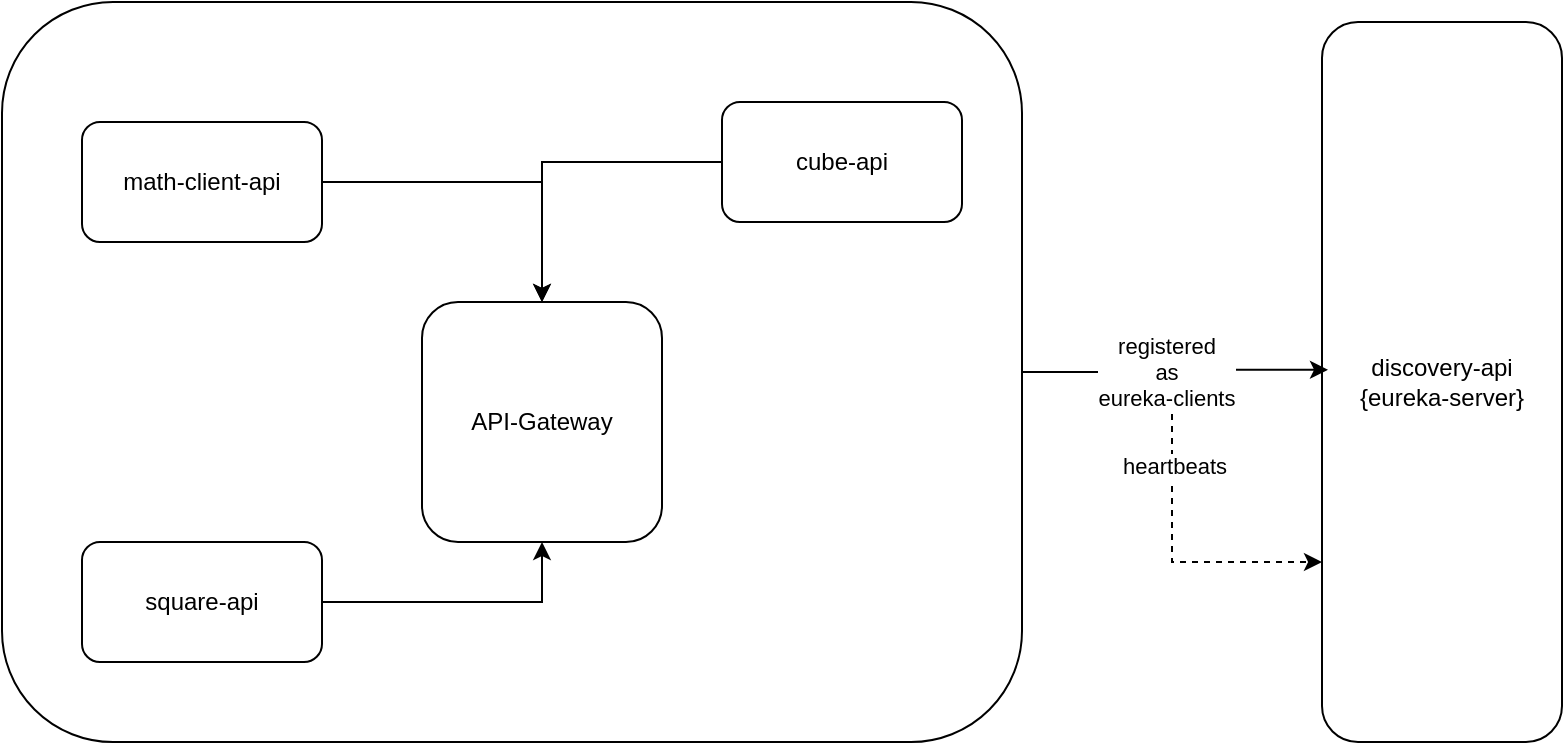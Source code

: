 <mxfile version="24.7.10">
  <diagram name="Page-1" id="o5iMrtQIrVMyh-lJL-Je">
    <mxGraphModel dx="1194" dy="615" grid="1" gridSize="10" guides="1" tooltips="1" connect="1" arrows="1" fold="1" page="1" pageScale="1" pageWidth="850" pageHeight="1100" math="0" shadow="0">
      <root>
        <mxCell id="0" />
        <mxCell id="1" parent="0" />
        <mxCell id="mV07yj352aOMOmAoFhjY-9" style="edgeStyle=orthogonalEdgeStyle;rounded=0;orthogonalLoop=1;jettySize=auto;html=1;" edge="1" parent="1" source="mV07yj352aOMOmAoFhjY-1" target="mV07yj352aOMOmAoFhjY-5">
          <mxGeometry relative="1" as="geometry" />
        </mxCell>
        <mxCell id="mV07yj352aOMOmAoFhjY-1" value="math-client-api" style="rounded=1;whiteSpace=wrap;html=1;" vertex="1" parent="1">
          <mxGeometry x="90" y="90" width="120" height="60" as="geometry" />
        </mxCell>
        <mxCell id="mV07yj352aOMOmAoFhjY-10" style="edgeStyle=orthogonalEdgeStyle;rounded=0;orthogonalLoop=1;jettySize=auto;html=1;entryX=0.5;entryY=1;entryDx=0;entryDy=0;" edge="1" parent="1" source="mV07yj352aOMOmAoFhjY-2" target="mV07yj352aOMOmAoFhjY-5">
          <mxGeometry relative="1" as="geometry" />
        </mxCell>
        <mxCell id="mV07yj352aOMOmAoFhjY-2" value="square-api" style="rounded=1;whiteSpace=wrap;html=1;" vertex="1" parent="1">
          <mxGeometry x="90" y="300" width="120" height="60" as="geometry" />
        </mxCell>
        <mxCell id="mV07yj352aOMOmAoFhjY-11" style="edgeStyle=orthogonalEdgeStyle;rounded=0;orthogonalLoop=1;jettySize=auto;html=1;" edge="1" parent="1" source="mV07yj352aOMOmAoFhjY-3" target="mV07yj352aOMOmAoFhjY-5">
          <mxGeometry relative="1" as="geometry" />
        </mxCell>
        <mxCell id="mV07yj352aOMOmAoFhjY-3" value="cube-api" style="rounded=1;whiteSpace=wrap;html=1;" vertex="1" parent="1">
          <mxGeometry x="410" y="80" width="120" height="60" as="geometry" />
        </mxCell>
        <mxCell id="mV07yj352aOMOmAoFhjY-4" value="discovery-api&lt;div&gt;{eureka-server}&lt;/div&gt;" style="rounded=1;whiteSpace=wrap;html=1;" vertex="1" parent="1">
          <mxGeometry x="710" y="40" width="120" height="360" as="geometry" />
        </mxCell>
        <mxCell id="mV07yj352aOMOmAoFhjY-5" value="API-Gateway" style="rounded=1;whiteSpace=wrap;html=1;" vertex="1" parent="1">
          <mxGeometry x="260" y="180" width="120" height="120" as="geometry" />
        </mxCell>
        <mxCell id="mV07yj352aOMOmAoFhjY-18" style="edgeStyle=orthogonalEdgeStyle;rounded=0;orthogonalLoop=1;jettySize=auto;html=1;entryX=0;entryY=0.75;entryDx=0;entryDy=0;dashed=1;" edge="1" parent="1" source="mV07yj352aOMOmAoFhjY-12" target="mV07yj352aOMOmAoFhjY-4">
          <mxGeometry relative="1" as="geometry" />
        </mxCell>
        <mxCell id="mV07yj352aOMOmAoFhjY-19" value="heartbeats" style="edgeLabel;html=1;align=center;verticalAlign=middle;resizable=0;points=[];" vertex="1" connectable="0" parent="mV07yj352aOMOmAoFhjY-18">
          <mxGeometry x="-0.004" y="1" relative="1" as="geometry">
            <mxPoint as="offset" />
          </mxGeometry>
        </mxCell>
        <mxCell id="mV07yj352aOMOmAoFhjY-12" value="" style="rounded=1;whiteSpace=wrap;html=1;fillColor=none;" vertex="1" parent="1">
          <mxGeometry x="50" y="30" width="510" height="370" as="geometry" />
        </mxCell>
        <mxCell id="mV07yj352aOMOmAoFhjY-16" style="edgeStyle=orthogonalEdgeStyle;rounded=0;orthogonalLoop=1;jettySize=auto;html=1;entryX=0.025;entryY=0.483;entryDx=0;entryDy=0;entryPerimeter=0;" edge="1" parent="1" source="mV07yj352aOMOmAoFhjY-12" target="mV07yj352aOMOmAoFhjY-4">
          <mxGeometry relative="1" as="geometry" />
        </mxCell>
        <mxCell id="mV07yj352aOMOmAoFhjY-17" value="registered&lt;div&gt;as&lt;/div&gt;&lt;div&gt;eureka-clients&lt;/div&gt;" style="edgeLabel;html=1;align=center;verticalAlign=middle;resizable=0;points=[];" vertex="1" connectable="0" parent="mV07yj352aOMOmAoFhjY-16">
          <mxGeometry x="-0.066" relative="1" as="geometry">
            <mxPoint as="offset" />
          </mxGeometry>
        </mxCell>
      </root>
    </mxGraphModel>
  </diagram>
</mxfile>
